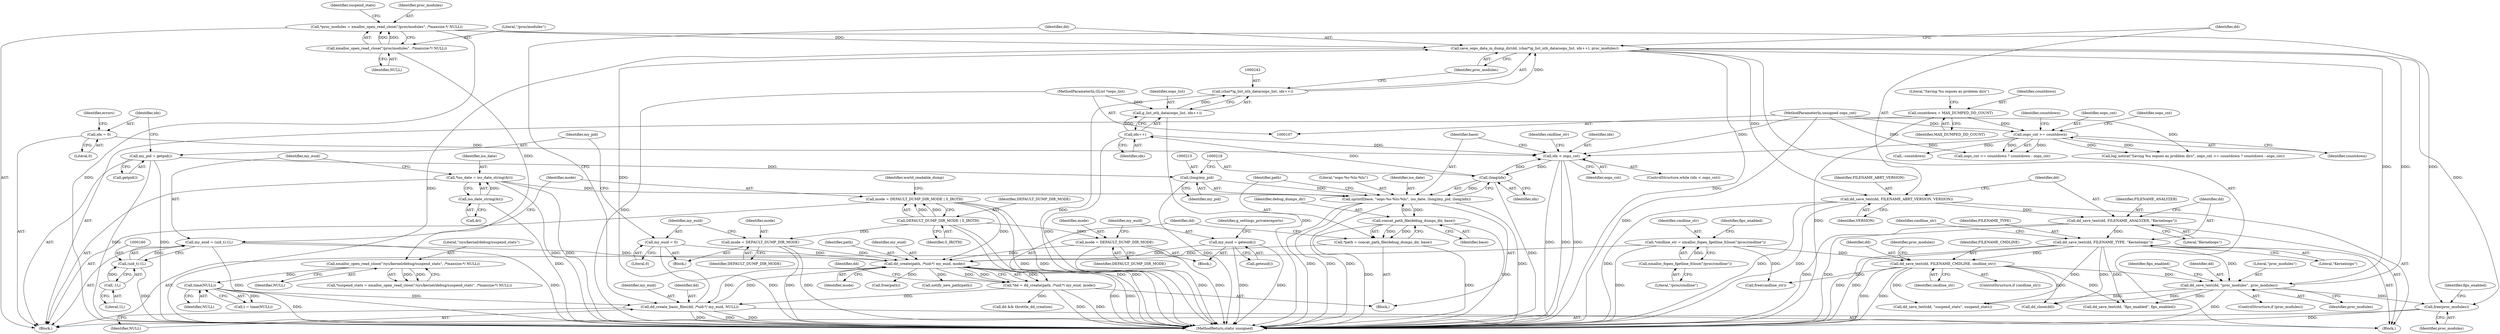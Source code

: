 digraph "0_abrt_8939398b82006ba1fec4ed491339fc075f43fc7c_4@API" {
"1000314" [label="(Call,free(proc_modules))"];
"1000240" [label="(Call,save_oops_data_in_dump_dir(dd, (char*)g_list_nth_data(oops_list, idx++), proc_modules))"];
"1000236" [label="(Call,dd_create_basic_files(dd, /*uid:*/ my_euid, NULL))"];
"1000227" [label="(Call,*dd = dd_create(path, /*uid:*/ my_euid, mode))"];
"1000229" [label="(Call,dd_create(path, /*uid:*/ my_euid, mode))"];
"1000221" [label="(Call,*path = concat_path_file(debug_dumps_dir, base))"];
"1000223" [label="(Call,concat_path_file(debug_dumps_dir, base))"];
"1000210" [label="(Call,sprintf(base, \"oops-%s-%lu-%lu\", iso_date, (long)my_pid, (long)idx))"];
"1000151" [label="(Call,*iso_date = iso_date_string(&t))"];
"1000153" [label="(Call,iso_date_string(&t))"];
"1000214" [label="(Call,(long)my_pid)"];
"1000193" [label="(Call,my_pid = getpid())"];
"1000217" [label="(Call,(long)idx)"];
"1000205" [label="(Call,idx < oops_cnt)"];
"1000246" [label="(Call,idx++)"];
"1000197" [label="(Call,idx = 0)"];
"1000109" [label="(MethodParameterIn,unsigned oops_cnt)"];
"1000118" [label="(Call,oops_cnt >= countdown)"];
"1000112" [label="(Call,countdown = MAX_DUMPED_DD_COUNT)"];
"1000189" [label="(Call,my_euid = 0)"];
"1000157" [label="(Call,my_euid = (uid_t)-1L)"];
"1000159" [label="(Call,(uid_t)-1L)"];
"1000161" [label="(Call,-1L)"];
"1000176" [label="(Call,my_euid = geteuid())"];
"1000186" [label="(Call,mode = DEFAULT_DUMP_DIR_MODE)"];
"1000166" [label="(Call,DEFAULT_DUMP_DIR_MODE | S_IROTH)"];
"1000173" [label="(Call,mode = DEFAULT_DUMP_DIR_MODE)"];
"1000164" [label="(Call,mode = DEFAULT_DUMP_DIR_MODE | S_IROTH)"];
"1000148" [label="(Call,time(NULL))"];
"1000142" [label="(Call,xmalloc_open_read_close(\"/sys/kernel/debug/suspend_stats\", /*maxsize:*/ NULL))"];
"1000136" [label="(Call,xmalloc_open_read_close(\"/proc/modules\", /*maxsize:*/ NULL))"];
"1000242" [label="(Call,(char*)g_list_nth_data(oops_list, idx++))"];
"1000244" [label="(Call,g_list_nth_data(oops_list, idx++))"];
"1000108" [label="(MethodParameterIn,GList *oops_list)"];
"1000134" [label="(Call,*proc_modules = xmalloc_open_read_close(\"/proc/modules\", /*maxsize:*/ NULL))"];
"1000269" [label="(Call,dd_save_text(dd, \"proc_modules\", proc_modules))"];
"1000263" [label="(Call,dd_save_text(dd, FILENAME_CMDLINE, cmdline_str))"];
"1000257" [label="(Call,dd_save_text(dd, FILENAME_TYPE, \"Kerneloops\"))"];
"1000253" [label="(Call,dd_save_text(dd, FILENAME_ANALYZER, \"Kerneloops\"))"];
"1000249" [label="(Call,dd_save_text(dd, FILENAME_ABRT_VERSION, VERSION))"];
"1000124" [label="(Call,*cmdline_str = xmalloc_fopen_fgetline_fclose(\"/proc/cmdline\"))"];
"1000126" [label="(Call,xmalloc_fopen_fgetline_fclose(\"/proc/cmdline\"))"];
"1000177" [label="(Identifier,my_euid)"];
"1000241" [label="(Identifier,dd)"];
"1000112" [label="(Call,countdown = MAX_DUMPED_DD_COUNT)"];
"1000231" [label="(Identifier,my_euid)"];
"1000254" [label="(Identifier,dd)"];
"1000269" [label="(Call,dd_save_text(dd, \"proc_modules\", proc_modules))"];
"1000229" [label="(Call,dd_create(path, /*uid:*/ my_euid, mode))"];
"1000114" [label="(Identifier,MAX_DUMPED_DD_COUNT)"];
"1000222" [label="(Identifier,path)"];
"1000152" [label="(Identifier,iso_date)"];
"1000314" [label="(Call,free(proc_modules))"];
"1000322" [label="(MethodReturn,static unsigned)"];
"1000256" [label="(Literal,\"Kerneloops\")"];
"1000118" [label="(Call,oops_cnt >= countdown)"];
"1000266" [label="(Identifier,cmdline_str)"];
"1000207" [label="(Identifier,oops_cnt)"];
"1000108" [label="(MethodParameterIn,GList *oops_list)"];
"1000249" [label="(Call,dd_save_text(dd, FILENAME_ABRT_VERSION, VERSION))"];
"1000262" [label="(Identifier,cmdline_str)"];
"1000225" [label="(Identifier,base)"];
"1000210" [label="(Call,sprintf(base, \"oops-%s-%lu-%lu\", iso_date, (long)my_pid, (long)idx))"];
"1000171" [label="(Identifier,world_readable_dump)"];
"1000178" [label="(Call,geteuid())"];
"1000199" [label="(Literal,0)"];
"1000246" [label="(Call,idx++)"];
"1000212" [label="(Literal,\"oops-%s-%lu-%lu\")"];
"1000137" [label="(Literal,\"/proc/modules\")"];
"1000149" [label="(Identifier,NULL)"];
"1000188" [label="(Identifier,DEFAULT_DUMP_DIR_MODE)"];
"1000134" [label="(Call,*proc_modules = xmalloc_open_read_close(\"/proc/modules\", /*maxsize:*/ NULL))"];
"1000228" [label="(Identifier,dd)"];
"1000157" [label="(Call,my_euid = (uid_t)-1L)"];
"1000161" [label="(Call,-1L)"];
"1000259" [label="(Identifier,FILENAME_TYPE)"];
"1000234" [label="(Identifier,dd)"];
"1000127" [label="(Literal,\"/proc/cmdline\")"];
"1000317" [label="(Identifier,fips_enabled)"];
"1000120" [label="(Identifier,countdown)"];
"1000124" [label="(Call,*cmdline_str = xmalloc_fopen_fgetline_fclose(\"/proc/cmdline\"))"];
"1000257" [label="(Call,dd_save_text(dd, FILENAME_TYPE, \"Kerneloops\"))"];
"1000271" [label="(Literal,\"proc_modules\")"];
"1000146" [label="(Call,t = time(NULL))"];
"1000219" [label="(Identifier,idx)"];
"1000275" [label="(Identifier,fips_enabled)"];
"1000242" [label="(Call,(char*)g_list_nth_data(oops_list, idx++))"];
"1000176" [label="(Call,my_euid = geteuid())"];
"1000230" [label="(Identifier,path)"];
"1000195" [label="(Call,getpid())"];
"1000116" [label="(Literal,\"Saving %u oopses as problem dirs\")"];
"1000245" [label="(Identifier,oops_list)"];
"1000227" [label="(Call,*dd = dd_create(path, /*uid:*/ my_euid, mode))"];
"1000180" [label="(Identifier,g_settings_privatereports)"];
"1000144" [label="(Identifier,NULL)"];
"1000125" [label="(Identifier,cmdline_str)"];
"1000173" [label="(Call,mode = DEFAULT_DUMP_DIR_MODE)"];
"1000205" [label="(Call,idx < oops_cnt)"];
"1000313" [label="(Identifier,cmdline_str)"];
"1000287" [label="(Call,dd_save_text(dd, \"suspend_stats\", suspend_stats))"];
"1000244" [label="(Call,g_list_nth_data(oops_list, idx++))"];
"1000264" [label="(Identifier,dd)"];
"1000190" [label="(Identifier,my_euid)"];
"1000261" [label="(ControlStructure,if (cmdline_str))"];
"1000138" [label="(Identifier,NULL)"];
"1000162" [label="(Literal,1L)"];
"1000202" [label="(Identifier,errors)"];
"1000302" [label="(Call,--countdown)"];
"1000143" [label="(Literal,\"/sys/kernel/debug/suspend_stats\")"];
"1000216" [label="(Identifier,my_pid)"];
"1000130" [label="(Identifier,fips_enabled)"];
"1000247" [label="(Identifier,idx)"];
"1000291" [label="(Call,dd_close(dd))"];
"1000238" [label="(Identifier,my_euid)"];
"1000175" [label="(Identifier,DEFAULT_DUMP_DIR_MODE)"];
"1000141" [label="(Identifier,suspend_stats)"];
"1000250" [label="(Identifier,dd)"];
"1000117" [label="(Call,oops_cnt >= countdown ? countdown : oops_cnt)"];
"1000172" [label="(Block,)"];
"1000268" [label="(Identifier,proc_modules)"];
"1000191" [label="(Literal,0)"];
"1000140" [label="(Call,*suspend_stats = xmalloc_open_read_close(\"/sys/kernel/debug/suspend_stats\", /*maxsize:*/ NULL))"];
"1000260" [label="(Literal,\"Kerneloops\")"];
"1000122" [label="(Identifier,oops_cnt)"];
"1000232" [label="(Identifier,mode)"];
"1000174" [label="(Identifier,mode)"];
"1000251" [label="(Identifier,FILENAME_ABRT_VERSION)"];
"1000307" [label="(Call,dd && throttle_dd_creation)"];
"1000126" [label="(Call,xmalloc_fopen_fgetline_fclose(\"/proc/cmdline\"))"];
"1000148" [label="(Call,time(NULL))"];
"1000270" [label="(Identifier,dd)"];
"1000213" [label="(Identifier,iso_date)"];
"1000158" [label="(Identifier,my_euid)"];
"1000198" [label="(Identifier,idx)"];
"1000208" [label="(Block,)"];
"1000154" [label="(Call,&t)"];
"1000186" [label="(Call,mode = DEFAULT_DUMP_DIR_MODE)"];
"1000315" [label="(Identifier,proc_modules)"];
"1000109" [label="(MethodParameterIn,unsigned oops_cnt)"];
"1000110" [label="(Block,)"];
"1000193" [label="(Call,my_pid = getpid())"];
"1000267" [label="(ControlStructure,if (proc_modules))"];
"1000167" [label="(Identifier,DEFAULT_DUMP_DIR_MODE)"];
"1000153" [label="(Call,iso_date_string(&t))"];
"1000217" [label="(Call,(long)idx)"];
"1000121" [label="(Identifier,countdown)"];
"1000265" [label="(Identifier,FILENAME_CMDLINE)"];
"1000204" [label="(ControlStructure,while (idx < oops_cnt))"];
"1000135" [label="(Identifier,proc_modules)"];
"1000189" [label="(Call,my_euid = 0)"];
"1000168" [label="(Identifier,S_IROTH)"];
"1000298" [label="(Call,free(path))"];
"1000272" [label="(Identifier,proc_modules)"];
"1000258" [label="(Identifier,dd)"];
"1000165" [label="(Identifier,mode)"];
"1000197" [label="(Call,idx = 0)"];
"1000281" [label="(Call,dd_save_text(dd, \"fips_enabled\", fips_enabled))"];
"1000164" [label="(Call,mode = DEFAULT_DUMP_DIR_MODE | S_IROTH)"];
"1000223" [label="(Call,concat_path_file(debug_dumps_dir, base))"];
"1000237" [label="(Identifier,dd)"];
"1000113" [label="(Identifier,countdown)"];
"1000235" [label="(Block,)"];
"1000263" [label="(Call,dd_save_text(dd, FILENAME_CMDLINE, cmdline_str))"];
"1000194" [label="(Identifier,my_pid)"];
"1000214" [label="(Call,(long)my_pid)"];
"1000293" [label="(Call,notify_new_path(path))"];
"1000166" [label="(Call,DEFAULT_DUMP_DIR_MODE | S_IROTH)"];
"1000206" [label="(Identifier,idx)"];
"1000187" [label="(Identifier,mode)"];
"1000248" [label="(Identifier,proc_modules)"];
"1000252" [label="(Identifier,VERSION)"];
"1000224" [label="(Identifier,debug_dumps_dir)"];
"1000221" [label="(Call,*path = concat_path_file(debug_dumps_dir, base))"];
"1000151" [label="(Call,*iso_date = iso_date_string(&t))"];
"1000181" [label="(Block,)"];
"1000136" [label="(Call,xmalloc_open_read_close(\"/proc/modules\", /*maxsize:*/ NULL))"];
"1000253" [label="(Call,dd_save_text(dd, FILENAME_ANALYZER, \"Kerneloops\"))"];
"1000236" [label="(Call,dd_create_basic_files(dd, /*uid:*/ my_euid, NULL))"];
"1000115" [label="(Call,log_notice(\"Saving %u oopses as problem dirs\", oops_cnt >= countdown ? countdown : oops_cnt))"];
"1000240" [label="(Call,save_oops_data_in_dump_dir(dd, (char*)g_list_nth_data(oops_list, idx++), proc_modules))"];
"1000312" [label="(Call,free(cmdline_str))"];
"1000142" [label="(Call,xmalloc_open_read_close(\"/sys/kernel/debug/suspend_stats\", /*maxsize:*/ NULL))"];
"1000159" [label="(Call,(uid_t)-1L)"];
"1000255" [label="(Identifier,FILENAME_ANALYZER)"];
"1000119" [label="(Identifier,oops_cnt)"];
"1000211" [label="(Identifier,base)"];
"1000239" [label="(Identifier,NULL)"];
"1000314" -> "1000110"  [label="AST: "];
"1000314" -> "1000315"  [label="CFG: "];
"1000315" -> "1000314"  [label="AST: "];
"1000317" -> "1000314"  [label="CFG: "];
"1000314" -> "1000322"  [label="DDG: "];
"1000240" -> "1000314"  [label="DDG: "];
"1000134" -> "1000314"  [label="DDG: "];
"1000269" -> "1000314"  [label="DDG: "];
"1000240" -> "1000235"  [label="AST: "];
"1000240" -> "1000248"  [label="CFG: "];
"1000241" -> "1000240"  [label="AST: "];
"1000242" -> "1000240"  [label="AST: "];
"1000248" -> "1000240"  [label="AST: "];
"1000250" -> "1000240"  [label="CFG: "];
"1000240" -> "1000322"  [label="DDG: "];
"1000240" -> "1000322"  [label="DDG: "];
"1000236" -> "1000240"  [label="DDG: "];
"1000242" -> "1000240"  [label="DDG: "];
"1000134" -> "1000240"  [label="DDG: "];
"1000269" -> "1000240"  [label="DDG: "];
"1000240" -> "1000249"  [label="DDG: "];
"1000240" -> "1000269"  [label="DDG: "];
"1000236" -> "1000235"  [label="AST: "];
"1000236" -> "1000239"  [label="CFG: "];
"1000237" -> "1000236"  [label="AST: "];
"1000238" -> "1000236"  [label="AST: "];
"1000239" -> "1000236"  [label="AST: "];
"1000241" -> "1000236"  [label="CFG: "];
"1000236" -> "1000322"  [label="DDG: "];
"1000236" -> "1000322"  [label="DDG: "];
"1000236" -> "1000322"  [label="DDG: "];
"1000236" -> "1000229"  [label="DDG: "];
"1000227" -> "1000236"  [label="DDG: "];
"1000229" -> "1000236"  [label="DDG: "];
"1000148" -> "1000236"  [label="DDG: "];
"1000227" -> "1000208"  [label="AST: "];
"1000227" -> "1000229"  [label="CFG: "];
"1000228" -> "1000227"  [label="AST: "];
"1000229" -> "1000227"  [label="AST: "];
"1000234" -> "1000227"  [label="CFG: "];
"1000227" -> "1000322"  [label="DDG: "];
"1000227" -> "1000322"  [label="DDG: "];
"1000229" -> "1000227"  [label="DDG: "];
"1000229" -> "1000227"  [label="DDG: "];
"1000229" -> "1000227"  [label="DDG: "];
"1000227" -> "1000307"  [label="DDG: "];
"1000229" -> "1000232"  [label="CFG: "];
"1000230" -> "1000229"  [label="AST: "];
"1000231" -> "1000229"  [label="AST: "];
"1000232" -> "1000229"  [label="AST: "];
"1000229" -> "1000322"  [label="DDG: "];
"1000229" -> "1000322"  [label="DDG: "];
"1000221" -> "1000229"  [label="DDG: "];
"1000189" -> "1000229"  [label="DDG: "];
"1000157" -> "1000229"  [label="DDG: "];
"1000176" -> "1000229"  [label="DDG: "];
"1000186" -> "1000229"  [label="DDG: "];
"1000173" -> "1000229"  [label="DDG: "];
"1000164" -> "1000229"  [label="DDG: "];
"1000229" -> "1000293"  [label="DDG: "];
"1000229" -> "1000298"  [label="DDG: "];
"1000221" -> "1000208"  [label="AST: "];
"1000221" -> "1000223"  [label="CFG: "];
"1000222" -> "1000221"  [label="AST: "];
"1000223" -> "1000221"  [label="AST: "];
"1000228" -> "1000221"  [label="CFG: "];
"1000221" -> "1000322"  [label="DDG: "];
"1000223" -> "1000221"  [label="DDG: "];
"1000223" -> "1000221"  [label="DDG: "];
"1000223" -> "1000225"  [label="CFG: "];
"1000224" -> "1000223"  [label="AST: "];
"1000225" -> "1000223"  [label="AST: "];
"1000223" -> "1000322"  [label="DDG: "];
"1000223" -> "1000322"  [label="DDG: "];
"1000223" -> "1000210"  [label="DDG: "];
"1000210" -> "1000223"  [label="DDG: "];
"1000210" -> "1000208"  [label="AST: "];
"1000210" -> "1000217"  [label="CFG: "];
"1000211" -> "1000210"  [label="AST: "];
"1000212" -> "1000210"  [label="AST: "];
"1000213" -> "1000210"  [label="AST: "];
"1000214" -> "1000210"  [label="AST: "];
"1000217" -> "1000210"  [label="AST: "];
"1000222" -> "1000210"  [label="CFG: "];
"1000210" -> "1000322"  [label="DDG: "];
"1000210" -> "1000322"  [label="DDG: "];
"1000210" -> "1000322"  [label="DDG: "];
"1000210" -> "1000322"  [label="DDG: "];
"1000151" -> "1000210"  [label="DDG: "];
"1000214" -> "1000210"  [label="DDG: "];
"1000217" -> "1000210"  [label="DDG: "];
"1000151" -> "1000110"  [label="AST: "];
"1000151" -> "1000153"  [label="CFG: "];
"1000152" -> "1000151"  [label="AST: "];
"1000153" -> "1000151"  [label="AST: "];
"1000158" -> "1000151"  [label="CFG: "];
"1000151" -> "1000322"  [label="DDG: "];
"1000151" -> "1000322"  [label="DDG: "];
"1000153" -> "1000151"  [label="DDG: "];
"1000153" -> "1000154"  [label="CFG: "];
"1000154" -> "1000153"  [label="AST: "];
"1000153" -> "1000322"  [label="DDG: "];
"1000214" -> "1000216"  [label="CFG: "];
"1000215" -> "1000214"  [label="AST: "];
"1000216" -> "1000214"  [label="AST: "];
"1000218" -> "1000214"  [label="CFG: "];
"1000214" -> "1000322"  [label="DDG: "];
"1000193" -> "1000214"  [label="DDG: "];
"1000193" -> "1000110"  [label="AST: "];
"1000193" -> "1000195"  [label="CFG: "];
"1000194" -> "1000193"  [label="AST: "];
"1000195" -> "1000193"  [label="AST: "];
"1000198" -> "1000193"  [label="CFG: "];
"1000193" -> "1000322"  [label="DDG: "];
"1000193" -> "1000322"  [label="DDG: "];
"1000217" -> "1000219"  [label="CFG: "];
"1000218" -> "1000217"  [label="AST: "];
"1000219" -> "1000217"  [label="AST: "];
"1000217" -> "1000322"  [label="DDG: "];
"1000217" -> "1000205"  [label="DDG: "];
"1000205" -> "1000217"  [label="DDG: "];
"1000217" -> "1000246"  [label="DDG: "];
"1000205" -> "1000204"  [label="AST: "];
"1000205" -> "1000207"  [label="CFG: "];
"1000206" -> "1000205"  [label="AST: "];
"1000207" -> "1000205"  [label="AST: "];
"1000211" -> "1000205"  [label="CFG: "];
"1000313" -> "1000205"  [label="CFG: "];
"1000205" -> "1000322"  [label="DDG: "];
"1000205" -> "1000322"  [label="DDG: "];
"1000205" -> "1000322"  [label="DDG: "];
"1000246" -> "1000205"  [label="DDG: "];
"1000197" -> "1000205"  [label="DDG: "];
"1000109" -> "1000205"  [label="DDG: "];
"1000118" -> "1000205"  [label="DDG: "];
"1000246" -> "1000244"  [label="AST: "];
"1000246" -> "1000247"  [label="CFG: "];
"1000247" -> "1000246"  [label="AST: "];
"1000244" -> "1000246"  [label="CFG: "];
"1000246" -> "1000322"  [label="DDG: "];
"1000246" -> "1000244"  [label="DDG: "];
"1000197" -> "1000110"  [label="AST: "];
"1000197" -> "1000199"  [label="CFG: "];
"1000198" -> "1000197"  [label="AST: "];
"1000199" -> "1000197"  [label="AST: "];
"1000202" -> "1000197"  [label="CFG: "];
"1000109" -> "1000107"  [label="AST: "];
"1000109" -> "1000322"  [label="DDG: "];
"1000109" -> "1000115"  [label="DDG: "];
"1000109" -> "1000118"  [label="DDG: "];
"1000109" -> "1000117"  [label="DDG: "];
"1000118" -> "1000117"  [label="AST: "];
"1000118" -> "1000120"  [label="CFG: "];
"1000119" -> "1000118"  [label="AST: "];
"1000120" -> "1000118"  [label="AST: "];
"1000121" -> "1000118"  [label="CFG: "];
"1000122" -> "1000118"  [label="CFG: "];
"1000118" -> "1000115"  [label="DDG: "];
"1000118" -> "1000115"  [label="DDG: "];
"1000112" -> "1000118"  [label="DDG: "];
"1000118" -> "1000117"  [label="DDG: "];
"1000118" -> "1000117"  [label="DDG: "];
"1000118" -> "1000302"  [label="DDG: "];
"1000112" -> "1000110"  [label="AST: "];
"1000112" -> "1000114"  [label="CFG: "];
"1000113" -> "1000112"  [label="AST: "];
"1000114" -> "1000112"  [label="AST: "];
"1000116" -> "1000112"  [label="CFG: "];
"1000112" -> "1000322"  [label="DDG: "];
"1000189" -> "1000181"  [label="AST: "];
"1000189" -> "1000191"  [label="CFG: "];
"1000190" -> "1000189"  [label="AST: "];
"1000191" -> "1000189"  [label="AST: "];
"1000194" -> "1000189"  [label="CFG: "];
"1000189" -> "1000322"  [label="DDG: "];
"1000157" -> "1000110"  [label="AST: "];
"1000157" -> "1000159"  [label="CFG: "];
"1000158" -> "1000157"  [label="AST: "];
"1000159" -> "1000157"  [label="AST: "];
"1000165" -> "1000157"  [label="CFG: "];
"1000157" -> "1000322"  [label="DDG: "];
"1000157" -> "1000322"  [label="DDG: "];
"1000159" -> "1000157"  [label="DDG: "];
"1000159" -> "1000161"  [label="CFG: "];
"1000160" -> "1000159"  [label="AST: "];
"1000161" -> "1000159"  [label="AST: "];
"1000159" -> "1000322"  [label="DDG: "];
"1000161" -> "1000159"  [label="DDG: "];
"1000161" -> "1000162"  [label="CFG: "];
"1000162" -> "1000161"  [label="AST: "];
"1000176" -> "1000172"  [label="AST: "];
"1000176" -> "1000178"  [label="CFG: "];
"1000177" -> "1000176"  [label="AST: "];
"1000178" -> "1000176"  [label="AST: "];
"1000180" -> "1000176"  [label="CFG: "];
"1000176" -> "1000322"  [label="DDG: "];
"1000176" -> "1000322"  [label="DDG: "];
"1000186" -> "1000181"  [label="AST: "];
"1000186" -> "1000188"  [label="CFG: "];
"1000187" -> "1000186"  [label="AST: "];
"1000188" -> "1000186"  [label="AST: "];
"1000190" -> "1000186"  [label="CFG: "];
"1000186" -> "1000322"  [label="DDG: "];
"1000186" -> "1000322"  [label="DDG: "];
"1000166" -> "1000186"  [label="DDG: "];
"1000166" -> "1000164"  [label="AST: "];
"1000166" -> "1000168"  [label="CFG: "];
"1000167" -> "1000166"  [label="AST: "];
"1000168" -> "1000166"  [label="AST: "];
"1000164" -> "1000166"  [label="CFG: "];
"1000166" -> "1000322"  [label="DDG: "];
"1000166" -> "1000322"  [label="DDG: "];
"1000166" -> "1000164"  [label="DDG: "];
"1000166" -> "1000164"  [label="DDG: "];
"1000166" -> "1000173"  [label="DDG: "];
"1000173" -> "1000172"  [label="AST: "];
"1000173" -> "1000175"  [label="CFG: "];
"1000174" -> "1000173"  [label="AST: "];
"1000175" -> "1000173"  [label="AST: "];
"1000177" -> "1000173"  [label="CFG: "];
"1000173" -> "1000322"  [label="DDG: "];
"1000173" -> "1000322"  [label="DDG: "];
"1000164" -> "1000110"  [label="AST: "];
"1000165" -> "1000164"  [label="AST: "];
"1000171" -> "1000164"  [label="CFG: "];
"1000164" -> "1000322"  [label="DDG: "];
"1000164" -> "1000322"  [label="DDG: "];
"1000148" -> "1000146"  [label="AST: "];
"1000148" -> "1000149"  [label="CFG: "];
"1000149" -> "1000148"  [label="AST: "];
"1000146" -> "1000148"  [label="CFG: "];
"1000148" -> "1000322"  [label="DDG: "];
"1000148" -> "1000146"  [label="DDG: "];
"1000142" -> "1000148"  [label="DDG: "];
"1000142" -> "1000140"  [label="AST: "];
"1000142" -> "1000144"  [label="CFG: "];
"1000143" -> "1000142"  [label="AST: "];
"1000144" -> "1000142"  [label="AST: "];
"1000140" -> "1000142"  [label="CFG: "];
"1000142" -> "1000140"  [label="DDG: "];
"1000142" -> "1000140"  [label="DDG: "];
"1000136" -> "1000142"  [label="DDG: "];
"1000136" -> "1000134"  [label="AST: "];
"1000136" -> "1000138"  [label="CFG: "];
"1000137" -> "1000136"  [label="AST: "];
"1000138" -> "1000136"  [label="AST: "];
"1000134" -> "1000136"  [label="CFG: "];
"1000136" -> "1000134"  [label="DDG: "];
"1000136" -> "1000134"  [label="DDG: "];
"1000242" -> "1000244"  [label="CFG: "];
"1000243" -> "1000242"  [label="AST: "];
"1000244" -> "1000242"  [label="AST: "];
"1000248" -> "1000242"  [label="CFG: "];
"1000242" -> "1000322"  [label="DDG: "];
"1000244" -> "1000242"  [label="DDG: "];
"1000245" -> "1000244"  [label="AST: "];
"1000244" -> "1000322"  [label="DDG: "];
"1000108" -> "1000244"  [label="DDG: "];
"1000108" -> "1000107"  [label="AST: "];
"1000108" -> "1000322"  [label="DDG: "];
"1000134" -> "1000110"  [label="AST: "];
"1000135" -> "1000134"  [label="AST: "];
"1000141" -> "1000134"  [label="CFG: "];
"1000134" -> "1000322"  [label="DDG: "];
"1000269" -> "1000267"  [label="AST: "];
"1000269" -> "1000272"  [label="CFG: "];
"1000270" -> "1000269"  [label="AST: "];
"1000271" -> "1000269"  [label="AST: "];
"1000272" -> "1000269"  [label="AST: "];
"1000275" -> "1000269"  [label="CFG: "];
"1000269" -> "1000322"  [label="DDG: "];
"1000263" -> "1000269"  [label="DDG: "];
"1000257" -> "1000269"  [label="DDG: "];
"1000269" -> "1000281"  [label="DDG: "];
"1000269" -> "1000287"  [label="DDG: "];
"1000269" -> "1000291"  [label="DDG: "];
"1000263" -> "1000261"  [label="AST: "];
"1000263" -> "1000266"  [label="CFG: "];
"1000264" -> "1000263"  [label="AST: "];
"1000265" -> "1000263"  [label="AST: "];
"1000266" -> "1000263"  [label="AST: "];
"1000268" -> "1000263"  [label="CFG: "];
"1000263" -> "1000322"  [label="DDG: "];
"1000263" -> "1000322"  [label="DDG: "];
"1000257" -> "1000263"  [label="DDG: "];
"1000124" -> "1000263"  [label="DDG: "];
"1000263" -> "1000281"  [label="DDG: "];
"1000263" -> "1000287"  [label="DDG: "];
"1000263" -> "1000291"  [label="DDG: "];
"1000263" -> "1000312"  [label="DDG: "];
"1000257" -> "1000235"  [label="AST: "];
"1000257" -> "1000260"  [label="CFG: "];
"1000258" -> "1000257"  [label="AST: "];
"1000259" -> "1000257"  [label="AST: "];
"1000260" -> "1000257"  [label="AST: "];
"1000262" -> "1000257"  [label="CFG: "];
"1000257" -> "1000322"  [label="DDG: "];
"1000257" -> "1000322"  [label="DDG: "];
"1000253" -> "1000257"  [label="DDG: "];
"1000257" -> "1000281"  [label="DDG: "];
"1000257" -> "1000287"  [label="DDG: "];
"1000257" -> "1000291"  [label="DDG: "];
"1000253" -> "1000235"  [label="AST: "];
"1000253" -> "1000256"  [label="CFG: "];
"1000254" -> "1000253"  [label="AST: "];
"1000255" -> "1000253"  [label="AST: "];
"1000256" -> "1000253"  [label="AST: "];
"1000258" -> "1000253"  [label="CFG: "];
"1000253" -> "1000322"  [label="DDG: "];
"1000253" -> "1000322"  [label="DDG: "];
"1000249" -> "1000253"  [label="DDG: "];
"1000249" -> "1000235"  [label="AST: "];
"1000249" -> "1000252"  [label="CFG: "];
"1000250" -> "1000249"  [label="AST: "];
"1000251" -> "1000249"  [label="AST: "];
"1000252" -> "1000249"  [label="AST: "];
"1000254" -> "1000249"  [label="CFG: "];
"1000249" -> "1000322"  [label="DDG: "];
"1000249" -> "1000322"  [label="DDG: "];
"1000249" -> "1000322"  [label="DDG: "];
"1000124" -> "1000110"  [label="AST: "];
"1000124" -> "1000126"  [label="CFG: "];
"1000125" -> "1000124"  [label="AST: "];
"1000126" -> "1000124"  [label="AST: "];
"1000130" -> "1000124"  [label="CFG: "];
"1000124" -> "1000322"  [label="DDG: "];
"1000126" -> "1000124"  [label="DDG: "];
"1000124" -> "1000312"  [label="DDG: "];
"1000126" -> "1000127"  [label="CFG: "];
"1000127" -> "1000126"  [label="AST: "];
}

